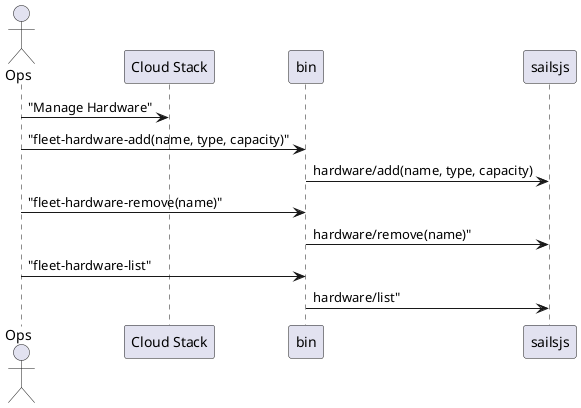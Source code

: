 @startuml
actor Ops

Ops -> "Cloud Stack": "Manage Hardware"
Ops -> bin: "fleet-hardware-add(name, type, capacity)"
bin -> sailsjs : hardware/add(name, type, capacity)
Ops -> bin: "fleet-hardware-remove(name)"
bin -> sailsjs : hardware/remove(name)"
Ops -> bin: "fleet-hardware-list"
bin -> sailsjs : hardware/list"

@enduml
